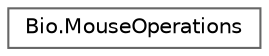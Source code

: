 digraph "Graphical Class Hierarchy"
{
 // LATEX_PDF_SIZE
  bgcolor="transparent";
  edge [fontname=Helvetica,fontsize=10,labelfontname=Helvetica,labelfontsize=10];
  node [fontname=Helvetica,fontsize=10,shape=box,height=0.2,width=0.4];
  rankdir="LR";
  Node0 [label="Bio.MouseOperations",height=0.2,width=0.4,color="grey40", fillcolor="white", style="filled",URL="$class_bio_1_1_mouse_operations.html",tooltip=" "];
}
